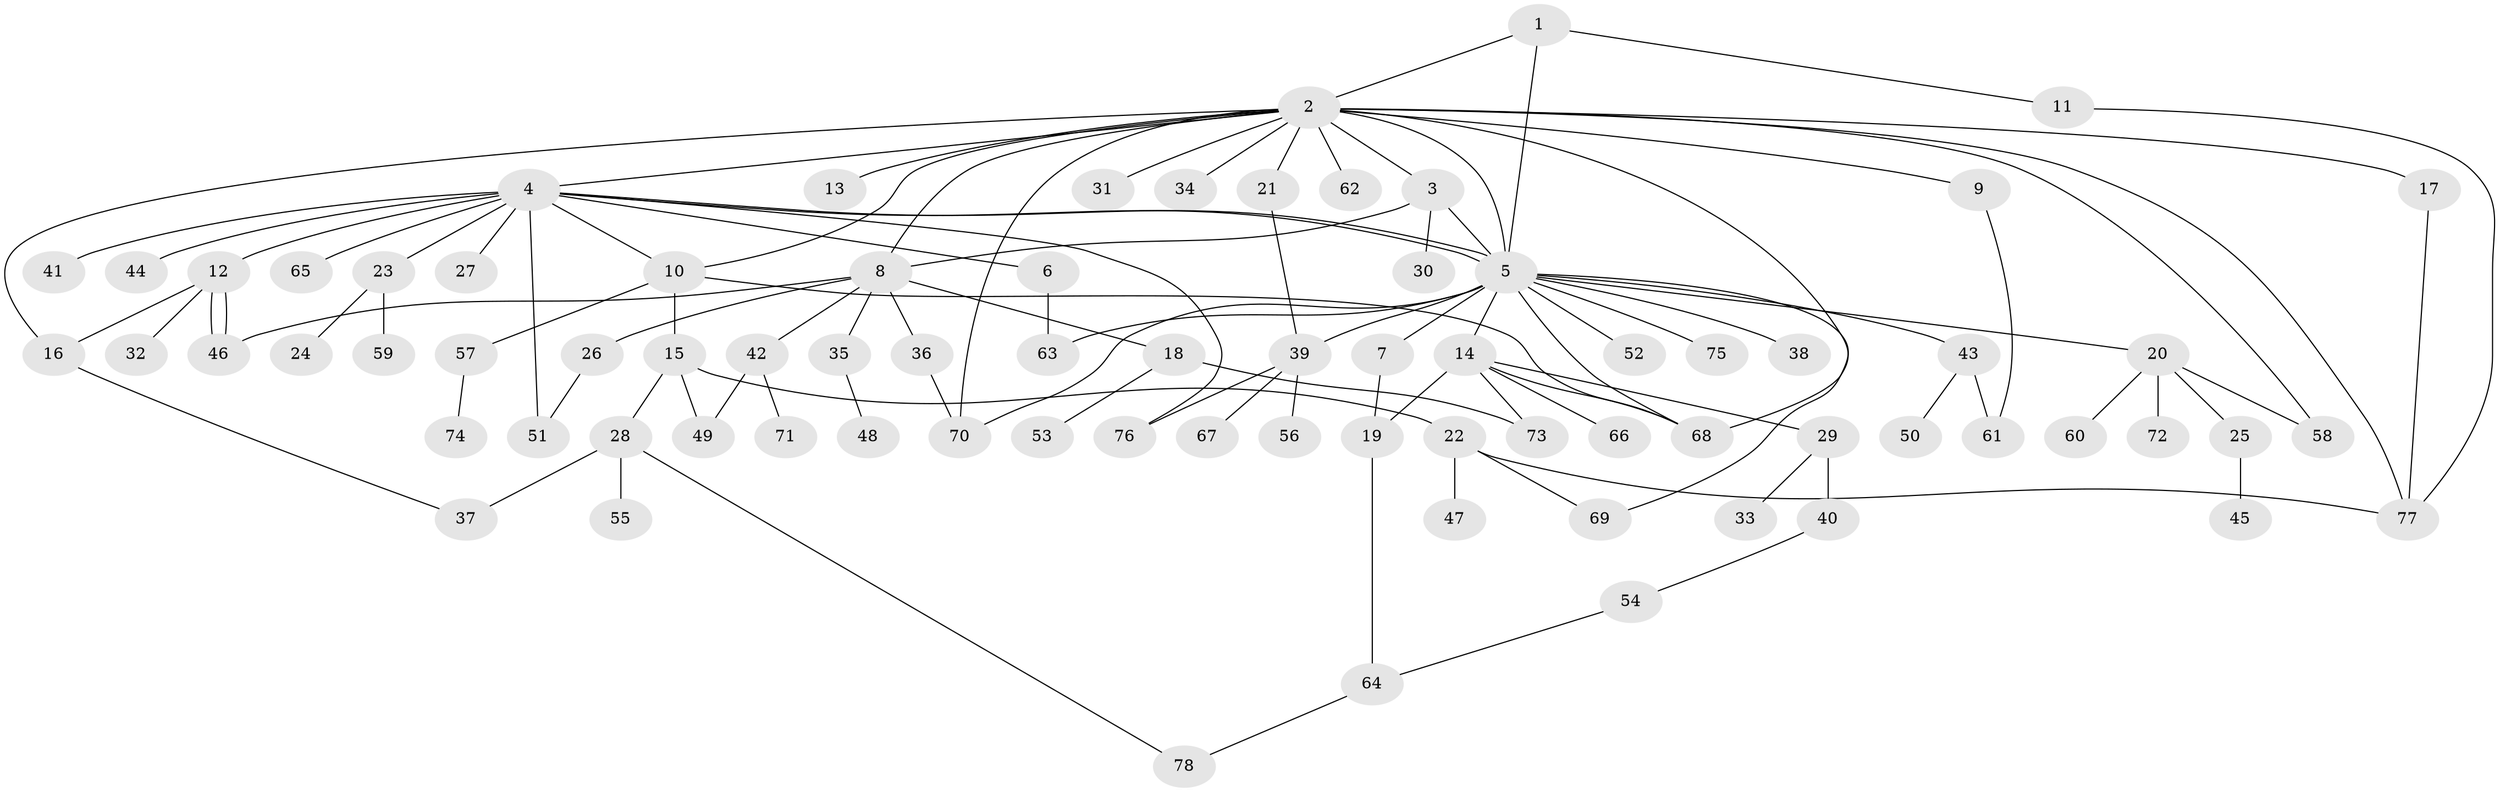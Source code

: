 // coarse degree distribution, {8: 0.02127659574468085, 3: 0.23404255319148937, 14: 0.0425531914893617, 2: 0.2127659574468085, 1: 0.3404255319148936, 4: 0.06382978723404255, 5: 0.0425531914893617, 11: 0.02127659574468085, 6: 0.02127659574468085}
// Generated by graph-tools (version 1.1) at 2025/36/03/04/25 23:36:55]
// undirected, 78 vertices, 107 edges
graph export_dot {
  node [color=gray90,style=filled];
  1;
  2;
  3;
  4;
  5;
  6;
  7;
  8;
  9;
  10;
  11;
  12;
  13;
  14;
  15;
  16;
  17;
  18;
  19;
  20;
  21;
  22;
  23;
  24;
  25;
  26;
  27;
  28;
  29;
  30;
  31;
  32;
  33;
  34;
  35;
  36;
  37;
  38;
  39;
  40;
  41;
  42;
  43;
  44;
  45;
  46;
  47;
  48;
  49;
  50;
  51;
  52;
  53;
  54;
  55;
  56;
  57;
  58;
  59;
  60;
  61;
  62;
  63;
  64;
  65;
  66;
  67;
  68;
  69;
  70;
  71;
  72;
  73;
  74;
  75;
  76;
  77;
  78;
  1 -- 2;
  1 -- 5;
  1 -- 11;
  2 -- 3;
  2 -- 4;
  2 -- 5;
  2 -- 8;
  2 -- 9;
  2 -- 10;
  2 -- 13;
  2 -- 16;
  2 -- 17;
  2 -- 21;
  2 -- 31;
  2 -- 34;
  2 -- 58;
  2 -- 62;
  2 -- 68;
  2 -- 70;
  2 -- 77;
  3 -- 5;
  3 -- 8;
  3 -- 30;
  4 -- 5;
  4 -- 5;
  4 -- 6;
  4 -- 10;
  4 -- 12;
  4 -- 23;
  4 -- 27;
  4 -- 41;
  4 -- 44;
  4 -- 51;
  4 -- 65;
  4 -- 76;
  5 -- 7;
  5 -- 14;
  5 -- 20;
  5 -- 38;
  5 -- 39;
  5 -- 43;
  5 -- 52;
  5 -- 63;
  5 -- 68;
  5 -- 69;
  5 -- 70;
  5 -- 75;
  6 -- 63;
  7 -- 19;
  8 -- 18;
  8 -- 26;
  8 -- 35;
  8 -- 36;
  8 -- 42;
  8 -- 46;
  9 -- 61;
  10 -- 15;
  10 -- 57;
  10 -- 68;
  11 -- 77;
  12 -- 16;
  12 -- 32;
  12 -- 46;
  12 -- 46;
  14 -- 19;
  14 -- 29;
  14 -- 66;
  14 -- 68;
  14 -- 73;
  15 -- 22;
  15 -- 28;
  15 -- 49;
  16 -- 37;
  17 -- 77;
  18 -- 53;
  18 -- 73;
  19 -- 64;
  20 -- 25;
  20 -- 58;
  20 -- 60;
  20 -- 72;
  21 -- 39;
  22 -- 47;
  22 -- 69;
  22 -- 77;
  23 -- 24;
  23 -- 59;
  25 -- 45;
  26 -- 51;
  28 -- 37;
  28 -- 55;
  28 -- 78;
  29 -- 33;
  29 -- 40;
  35 -- 48;
  36 -- 70;
  39 -- 56;
  39 -- 67;
  39 -- 76;
  40 -- 54;
  42 -- 49;
  42 -- 71;
  43 -- 50;
  43 -- 61;
  54 -- 64;
  57 -- 74;
  64 -- 78;
}
